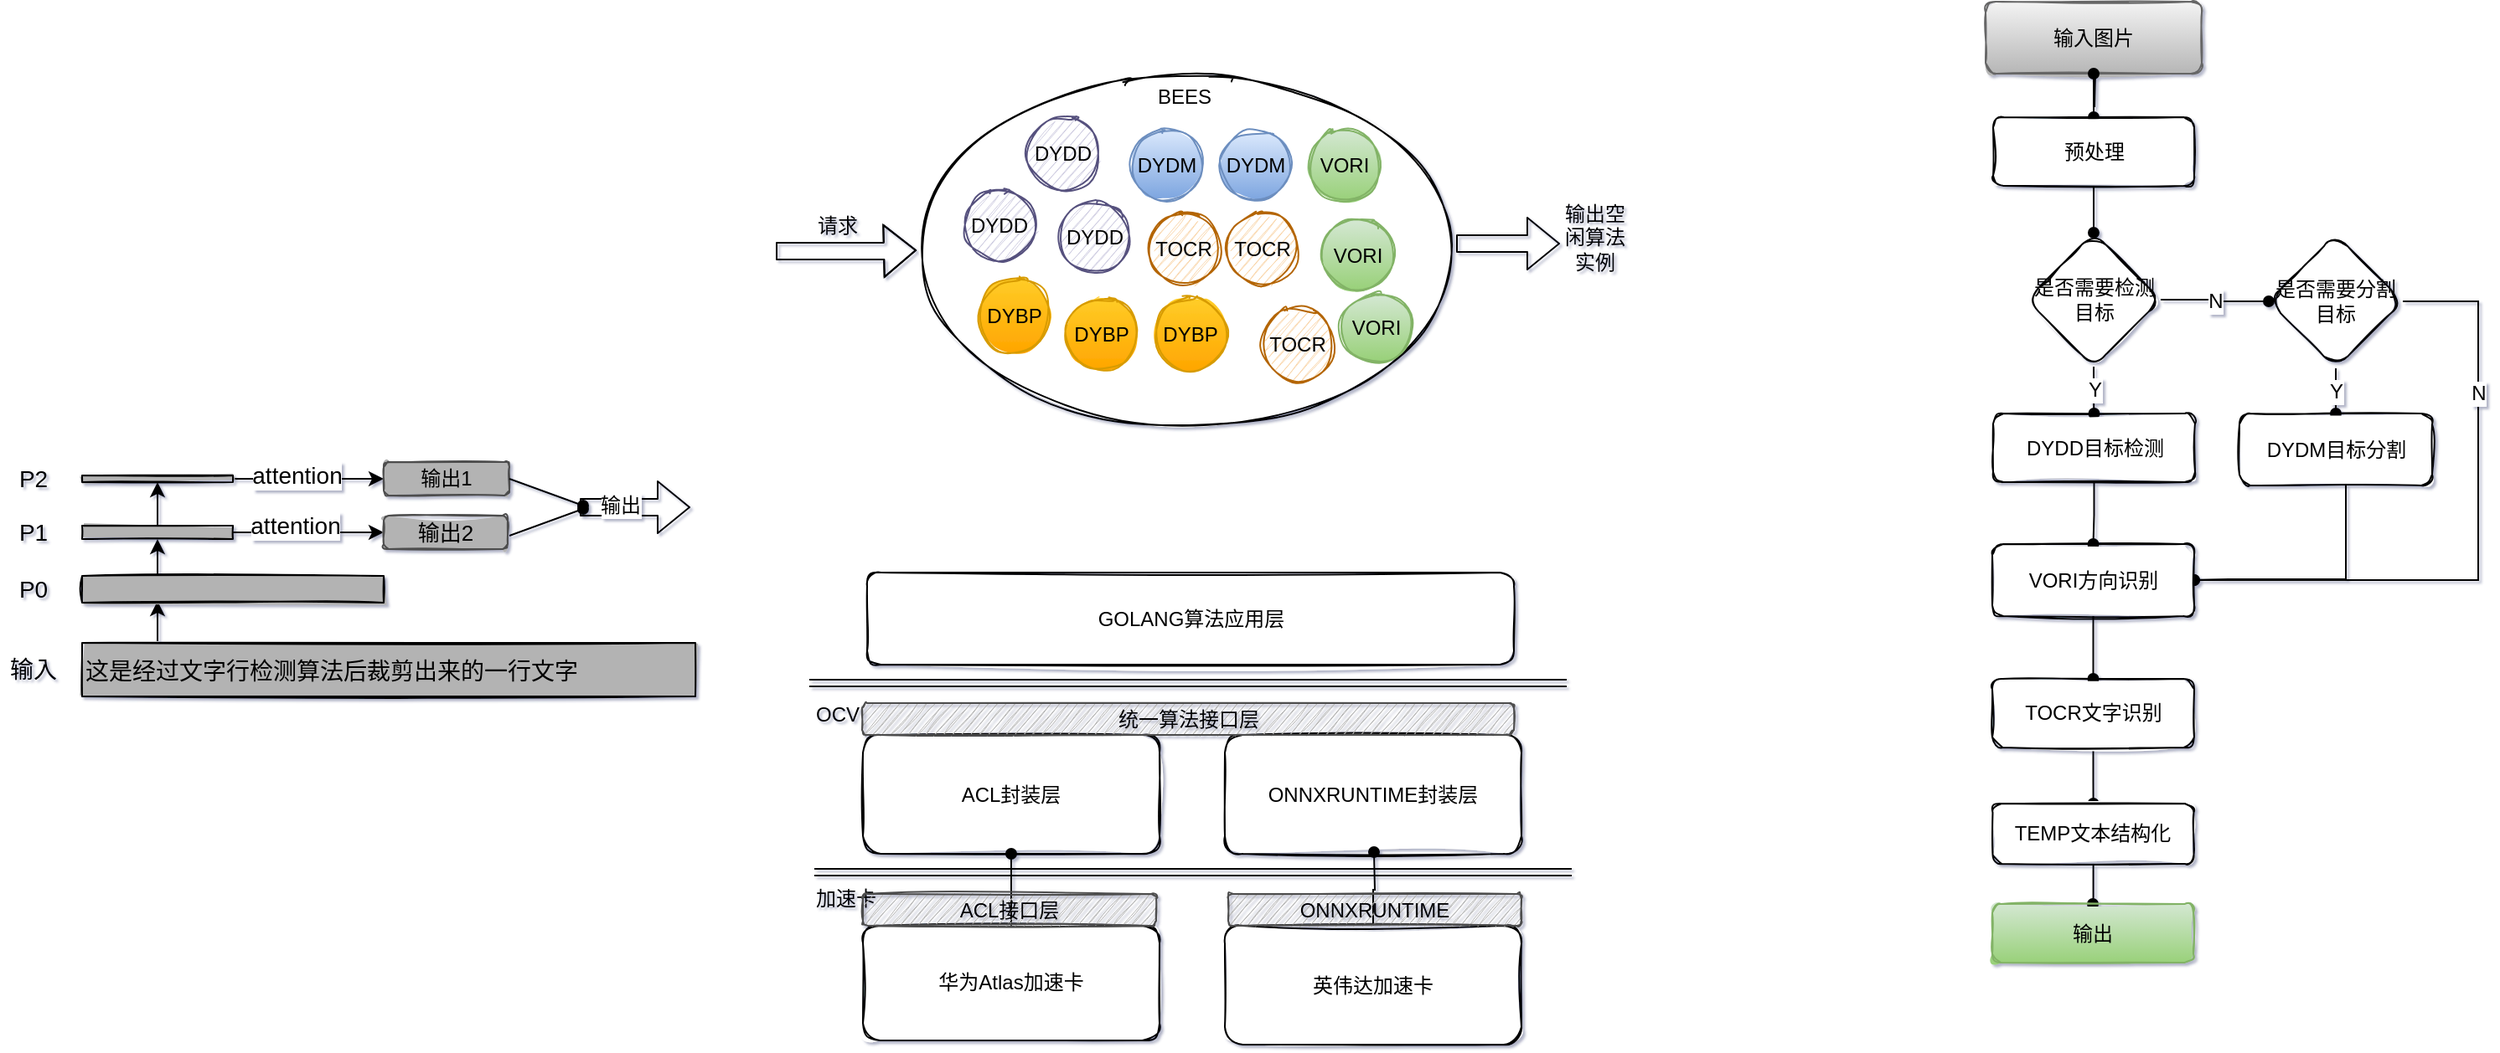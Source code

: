 <mxfile version="14.9.6" type="github">
  <diagram name="Page-1" id="12e1b939-464a-85fe-373e-61e167be1490">
    <mxGraphModel dx="1422" dy="738" grid="0" gridSize="10" guides="1" tooltips="1" connect="1" arrows="1" fold="1" page="1" pageScale="1.5" pageWidth="1169" pageHeight="826" background="none" math="0" shadow="1">
      <root>
        <mxCell id="0" />
        <mxCell id="1" parent="0" />
        <mxCell id="3XGmtLu8GrF6CK6sY6nf-18" style="edgeStyle=orthogonalEdgeStyle;rounded=0;orthogonalLoop=1;jettySize=auto;html=1;exitX=0.25;exitY=0;exitDx=0;exitDy=0;entryX=0.5;entryY=1;entryDx=0;entryDy=0;endArrow=classic;endFill=1;" edge="1" parent="1">
          <mxGeometry relative="1" as="geometry">
            <mxPoint x="145" y="809" as="sourcePoint" />
            <mxPoint x="145" y="785" as="targetPoint" />
          </mxGeometry>
        </mxCell>
        <mxCell id="3XGmtLu8GrF6CK6sY6nf-9" value="&lt;font style=&quot;font-size: 14px&quot;&gt;这是经过文字行检测算法后裁剪出来的一行文字&lt;/font&gt;" style="rounded=0;whiteSpace=wrap;html=1;shadow=0;sketch=1;fillColor=#B3B3B3;fillStyle=solid;align=left;fontSize=16;" vertex="1" parent="1">
          <mxGeometry x="100" y="810" width="366" height="32" as="geometry" />
        </mxCell>
        <mxCell id="3XGmtLu8GrF6CK6sY6nf-19" style="edgeStyle=orthogonalEdgeStyle;rounded=0;orthogonalLoop=1;jettySize=auto;html=1;exitX=0.25;exitY=0;exitDx=0;exitDy=0;endArrow=classic;endFill=1;" edge="1" parent="1" source="3XGmtLu8GrF6CK6sY6nf-10" target="3XGmtLu8GrF6CK6sY6nf-11">
          <mxGeometry relative="1" as="geometry" />
        </mxCell>
        <mxCell id="3XGmtLu8GrF6CK6sY6nf-10" value="" style="rounded=0;whiteSpace=wrap;html=1;shadow=0;sketch=1;fillColor=#B3B3B3;fillStyle=solid;align=left;labelBorderColor=#000000;fontStyle=1;fontSize=14;" vertex="1" parent="1">
          <mxGeometry x="100" y="770" width="180" height="16" as="geometry" />
        </mxCell>
        <mxCell id="3XGmtLu8GrF6CK6sY6nf-20" style="edgeStyle=orthogonalEdgeStyle;rounded=0;orthogonalLoop=1;jettySize=auto;html=1;exitX=0.5;exitY=0;exitDx=0;exitDy=0;entryX=0.5;entryY=1;entryDx=0;entryDy=0;endArrow=classic;endFill=1;" edge="1" parent="1" source="3XGmtLu8GrF6CK6sY6nf-11" target="3XGmtLu8GrF6CK6sY6nf-12">
          <mxGeometry relative="1" as="geometry" />
        </mxCell>
        <mxCell id="3XGmtLu8GrF6CK6sY6nf-24" style="edgeStyle=orthogonalEdgeStyle;rounded=0;orthogonalLoop=1;jettySize=auto;html=1;exitX=1;exitY=0.5;exitDx=0;exitDy=0;entryX=0;entryY=0.5;entryDx=0;entryDy=0;fontSize=16;endArrow=classic;endFill=1;" edge="1" parent="1" source="3XGmtLu8GrF6CK6sY6nf-11" target="3XGmtLu8GrF6CK6sY6nf-22">
          <mxGeometry relative="1" as="geometry" />
        </mxCell>
        <mxCell id="3XGmtLu8GrF6CK6sY6nf-30" value="attention" style="edgeLabel;html=1;align=center;verticalAlign=middle;resizable=0;points=[];fontSize=14;" vertex="1" connectable="0" parent="3XGmtLu8GrF6CK6sY6nf-24">
          <mxGeometry x="-0.187" y="4" relative="1" as="geometry">
            <mxPoint as="offset" />
          </mxGeometry>
        </mxCell>
        <mxCell id="3XGmtLu8GrF6CK6sY6nf-11" value="" style="rounded=0;whiteSpace=wrap;html=1;shadow=0;sketch=1;fillColor=#B3B3B3;fillStyle=solid;align=left;labelBorderColor=#000000;fontStyle=1;fontSize=14;" vertex="1" parent="1">
          <mxGeometry x="100" y="740" width="90" height="8" as="geometry" />
        </mxCell>
        <mxCell id="3XGmtLu8GrF6CK6sY6nf-23" style="edgeStyle=orthogonalEdgeStyle;rounded=0;orthogonalLoop=1;jettySize=auto;html=1;exitX=1;exitY=0.25;exitDx=0;exitDy=0;entryX=0;entryY=0.5;entryDx=0;entryDy=0;fontSize=16;endArrow=classic;endFill=1;" edge="1" parent="1" source="3XGmtLu8GrF6CK6sY6nf-12" target="3XGmtLu8GrF6CK6sY6nf-21">
          <mxGeometry relative="1" as="geometry">
            <Array as="points">
              <mxPoint x="190" y="712" />
            </Array>
          </mxGeometry>
        </mxCell>
        <mxCell id="3XGmtLu8GrF6CK6sY6nf-29" value="attention" style="edgeLabel;html=1;align=center;verticalAlign=middle;resizable=0;points=[];fontSize=14;" vertex="1" connectable="0" parent="3XGmtLu8GrF6CK6sY6nf-23">
          <mxGeometry x="-0.152" y="2" relative="1" as="geometry">
            <mxPoint as="offset" />
          </mxGeometry>
        </mxCell>
        <mxCell id="3XGmtLu8GrF6CK6sY6nf-12" value="" style="rounded=0;whiteSpace=wrap;html=1;shadow=0;sketch=1;fillColor=#B3B3B3;fillStyle=solid;align=left;labelBorderColor=#000000;fontStyle=1;fontSize=14;" vertex="1" parent="1">
          <mxGeometry x="100" y="710" width="90" height="4" as="geometry" />
        </mxCell>
        <mxCell id="3XGmtLu8GrF6CK6sY6nf-21" value="输出1" style="rounded=1;whiteSpace=wrap;html=1;shadow=0;sketch=1;fontSize=12;strokeColor=#4D4D4D;fillColor=#B3B3B3;gradientDirection=south;align=center;fillStyle=solid;" vertex="1" parent="1">
          <mxGeometry x="280" y="702" width="75" height="20" as="geometry" />
        </mxCell>
        <mxCell id="3XGmtLu8GrF6CK6sY6nf-22" value="输出2" style="rounded=1;whiteSpace=wrap;html=1;shadow=0;sketch=1;fontSize=13;strokeColor=#4D4D4D;fillColor=#B3B3B3;gradientDirection=south;align=center;fillStyle=solid;" vertex="1" parent="1">
          <mxGeometry x="280" y="734" width="74" height="20" as="geometry" />
        </mxCell>
        <mxCell id="3XGmtLu8GrF6CK6sY6nf-25" value="输入" style="text;html=1;strokeColor=none;fillColor=none;align=center;verticalAlign=middle;whiteSpace=wrap;rounded=0;shadow=0;sketch=1;fontSize=14;" vertex="1" parent="1">
          <mxGeometry x="51" y="816" width="40" height="20" as="geometry" />
        </mxCell>
        <mxCell id="3XGmtLu8GrF6CK6sY6nf-26" value="P0" style="text;html=1;strokeColor=none;fillColor=none;align=center;verticalAlign=middle;whiteSpace=wrap;rounded=0;shadow=0;sketch=1;fontSize=14;" vertex="1" parent="1">
          <mxGeometry x="51" y="768" width="40" height="20" as="geometry" />
        </mxCell>
        <mxCell id="3XGmtLu8GrF6CK6sY6nf-27" value="P1" style="text;html=1;strokeColor=none;fillColor=none;align=center;verticalAlign=middle;whiteSpace=wrap;rounded=0;shadow=0;sketch=1;fontSize=14;" vertex="1" parent="1">
          <mxGeometry x="51" y="734" width="40" height="20" as="geometry" />
        </mxCell>
        <mxCell id="3XGmtLu8GrF6CK6sY6nf-28" value="P2" style="text;html=1;strokeColor=none;fillColor=none;align=center;verticalAlign=middle;whiteSpace=wrap;rounded=0;shadow=0;sketch=1;fontSize=14;" vertex="1" parent="1">
          <mxGeometry x="51" y="702" width="40" height="20" as="geometry" />
        </mxCell>
        <mxCell id="3XGmtLu8GrF6CK6sY6nf-36" value="" style="shape=flexArrow;endArrow=classic;html=1;fontSize=12;" edge="1" parent="1">
          <mxGeometry width="50" height="50" relative="1" as="geometry">
            <mxPoint x="397" y="729" as="sourcePoint" />
            <mxPoint x="463" y="729" as="targetPoint" />
          </mxGeometry>
        </mxCell>
        <mxCell id="3XGmtLu8GrF6CK6sY6nf-41" value="输出" style="edgeLabel;html=1;align=center;verticalAlign=middle;resizable=0;points=[];fontSize=12;" vertex="1" connectable="0" parent="3XGmtLu8GrF6CK6sY6nf-36">
          <mxGeometry x="0.221" y="-1" relative="1" as="geometry">
            <mxPoint x="-17" y="-2" as="offset" />
          </mxGeometry>
        </mxCell>
        <mxCell id="3XGmtLu8GrF6CK6sY6nf-39" value="" style="endArrow=oval;html=1;fontSize=12;endFill=1;" edge="1" parent="1">
          <mxGeometry width="50" height="50" relative="1" as="geometry">
            <mxPoint x="355" y="746" as="sourcePoint" />
            <mxPoint x="399" y="730" as="targetPoint" />
          </mxGeometry>
        </mxCell>
        <mxCell id="3XGmtLu8GrF6CK6sY6nf-40" value="" style="endArrow=oval;html=1;fontSize=12;exitX=1;exitY=0.5;exitDx=0;exitDy=0;endFill=1;" edge="1" parent="1" source="3XGmtLu8GrF6CK6sY6nf-21">
          <mxGeometry width="50" height="50" relative="1" as="geometry">
            <mxPoint x="241" y="700" as="sourcePoint" />
            <mxPoint x="399" y="728" as="targetPoint" />
          </mxGeometry>
        </mxCell>
        <mxCell id="3XGmtLu8GrF6CK6sY6nf-42" value="GOLANG算法应用层" style="rounded=1;whiteSpace=wrap;html=1;shadow=0;sketch=1;fontSize=12;gradientDirection=south;align=center;" vertex="1" parent="1">
          <mxGeometry x="568.5" y="768" width="386" height="55" as="geometry" />
        </mxCell>
        <mxCell id="3XGmtLu8GrF6CK6sY6nf-43" value="ACL封装层" style="rounded=1;whiteSpace=wrap;html=1;shadow=0;sketch=1;fontSize=12;gradientDirection=south;align=center;" vertex="1" parent="1">
          <mxGeometry x="566" y="865" width="177" height="71" as="geometry" />
        </mxCell>
        <mxCell id="3XGmtLu8GrF6CK6sY6nf-54" style="edgeStyle=orthogonalEdgeStyle;rounded=0;orthogonalLoop=1;jettySize=auto;html=1;exitX=0.5;exitY=0;exitDx=0;exitDy=0;entryX=0.5;entryY=1;entryDx=0;entryDy=0;fontSize=12;endArrow=oval;endFill=1;" edge="1" parent="1" source="3XGmtLu8GrF6CK6sY6nf-45" target="3XGmtLu8GrF6CK6sY6nf-43">
          <mxGeometry relative="1" as="geometry" />
        </mxCell>
        <mxCell id="3XGmtLu8GrF6CK6sY6nf-45" value="华为Atlas加速卡" style="rounded=1;whiteSpace=wrap;html=1;shadow=0;sketch=1;fontSize=12;gradientDirection=south;align=center;" vertex="1" parent="1">
          <mxGeometry x="566" y="979" width="177" height="68.5" as="geometry" />
        </mxCell>
        <mxCell id="3XGmtLu8GrF6CK6sY6nf-46" value="ONNXRUNTIME封装层" style="rounded=1;whiteSpace=wrap;html=1;shadow=0;sketch=1;fontSize=12;gradientDirection=south;align=center;" vertex="1" parent="1">
          <mxGeometry x="782" y="865" width="177" height="71" as="geometry" />
        </mxCell>
        <mxCell id="3XGmtLu8GrF6CK6sY6nf-53" style="edgeStyle=orthogonalEdgeStyle;rounded=0;orthogonalLoop=1;jettySize=auto;html=1;exitX=0.5;exitY=0;exitDx=0;exitDy=0;fontSize=12;endArrow=oval;endFill=1;" edge="1" parent="1" source="3XGmtLu8GrF6CK6sY6nf-47">
          <mxGeometry relative="1" as="geometry">
            <mxPoint x="871" y="935" as="targetPoint" />
          </mxGeometry>
        </mxCell>
        <mxCell id="3XGmtLu8GrF6CK6sY6nf-47" value="英伟达加速卡" style="rounded=1;whiteSpace=wrap;html=1;shadow=0;sketch=1;fontSize=12;gradientDirection=south;align=center;" vertex="1" parent="1">
          <mxGeometry x="782" y="979" width="177" height="71" as="geometry" />
        </mxCell>
        <mxCell id="3XGmtLu8GrF6CK6sY6nf-48" value="" style="shape=link;html=1;fontSize=12;endArrow=oval;endFill=1;" edge="1" parent="1">
          <mxGeometry width="100" relative="1" as="geometry">
            <mxPoint x="537" y="947" as="sourcePoint" />
            <mxPoint x="989" y="947" as="targetPoint" />
          </mxGeometry>
        </mxCell>
        <mxCell id="3XGmtLu8GrF6CK6sY6nf-50" value="加速卡" style="text;strokeColor=none;fillColor=none;align=left;verticalAlign=top;spacingLeft=4;spacingRight=4;overflow=hidden;rotatable=0;points=[[0,0.5],[1,0.5]];portConstraint=eastwest;rounded=0;shadow=0;sketch=1;fontSize=12;" vertex="1" parent="1">
          <mxGeometry x="532" y="949" width="60" height="26" as="geometry" />
        </mxCell>
        <mxCell id="3XGmtLu8GrF6CK6sY6nf-51" value="" style="shape=link;html=1;fontSize=12;endArrow=oval;endFill=1;" edge="1" parent="1">
          <mxGeometry width="100" relative="1" as="geometry">
            <mxPoint x="534" y="834" as="sourcePoint" />
            <mxPoint x="986.0" y="834" as="targetPoint" />
          </mxGeometry>
        </mxCell>
        <mxCell id="3XGmtLu8GrF6CK6sY6nf-52" value="OCV" style="text;strokeColor=none;fillColor=none;align=left;verticalAlign=top;spacingLeft=4;spacingRight=4;overflow=hidden;rotatable=0;points=[[0,0.5],[1,0.5]];portConstraint=eastwest;rounded=0;shadow=0;sketch=1;fontSize=12;" vertex="1" parent="1">
          <mxGeometry x="532" y="839" width="41" height="26" as="geometry" />
        </mxCell>
        <mxCell id="3XGmtLu8GrF6CK6sY6nf-55" value="统一算法接口层" style="rounded=1;whiteSpace=wrap;html=1;shadow=0;sketch=1;fontSize=12;strokeColor=#4D4D4D;fillColor=#B3B3B3;gradientDirection=south;align=center;" vertex="1" parent="1">
          <mxGeometry x="565.5" y="846" width="389" height="19" as="geometry" />
        </mxCell>
        <mxCell id="3XGmtLu8GrF6CK6sY6nf-56" value="ACL接口层" style="rounded=1;whiteSpace=wrap;html=1;shadow=0;sketch=1;fontSize=12;strokeColor=#4D4D4D;fillColor=#B3B3B3;gradientDirection=south;align=center;" vertex="1" parent="1">
          <mxGeometry x="566" y="960" width="175" height="19" as="geometry" />
        </mxCell>
        <mxCell id="3XGmtLu8GrF6CK6sY6nf-57" value="ONNXRUNTIME" style="rounded=1;whiteSpace=wrap;html=1;shadow=0;sketch=1;fontSize=12;strokeColor=#4D4D4D;fillColor=#B3B3B3;gradientDirection=south;align=center;" vertex="1" parent="1">
          <mxGeometry x="784" y="960" width="175" height="19" as="geometry" />
        </mxCell>
        <mxCell id="3XGmtLu8GrF6CK6sY6nf-58" value="" style="ellipse;whiteSpace=wrap;html=1;rounded=0;shadow=0;sketch=1;fontSize=12;gradientDirection=south;align=center;" vertex="1" parent="1">
          <mxGeometry x="598" y="466" width="322" height="219" as="geometry" />
        </mxCell>
        <mxCell id="3XGmtLu8GrF6CK6sY6nf-59" value="DYDM" style="ellipse;whiteSpace=wrap;html=1;aspect=fixed;rounded=0;shadow=0;sketch=1;fontSize=12;gradientDirection=south;align=center;fillColor=#dae8fc;strokeColor=#6c8ebf;gradientColor=#7ea6e0;" vertex="1" parent="1">
          <mxGeometry x="726" y="503" width="43" height="43" as="geometry" />
        </mxCell>
        <mxCell id="3XGmtLu8GrF6CK6sY6nf-60" value="DYDM" style="ellipse;whiteSpace=wrap;html=1;aspect=fixed;rounded=0;shadow=0;sketch=1;fontSize=12;gradientDirection=south;align=center;gradientColor=#7ea6e0;fillColor=#dae8fc;strokeColor=#6c8ebf;" vertex="1" parent="1">
          <mxGeometry x="779" y="503" width="43" height="43" as="geometry" />
        </mxCell>
        <mxCell id="3XGmtLu8GrF6CK6sY6nf-62" value="DYDD" style="ellipse;whiteSpace=wrap;html=1;aspect=fixed;rounded=0;shadow=0;sketch=1;fontSize=12;gradientDirection=south;align=center;fillColor=#d0cee2;strokeColor=#56517e;" vertex="1" parent="1">
          <mxGeometry x="626" y="539" width="43" height="43" as="geometry" />
        </mxCell>
        <mxCell id="3XGmtLu8GrF6CK6sY6nf-63" value="DYDD" style="ellipse;whiteSpace=wrap;html=1;aspect=fixed;rounded=0;shadow=0;sketch=1;fontSize=12;gradientDirection=south;align=center;fillColor=#d0cee2;strokeColor=#56517e;" vertex="1" parent="1">
          <mxGeometry x="683" y="546" width="43" height="43" as="geometry" />
        </mxCell>
        <mxCell id="3XGmtLu8GrF6CK6sY6nf-64" value="TOCR" style="ellipse;whiteSpace=wrap;html=1;aspect=fixed;rounded=0;shadow=0;sketch=1;fontSize=12;gradientDirection=south;align=center;fillColor=#fad7ac;strokeColor=#b46504;" vertex="1" parent="1">
          <mxGeometry x="736" y="553" width="43" height="43" as="geometry" />
        </mxCell>
        <mxCell id="3XGmtLu8GrF6CK6sY6nf-65" value="TOCR" style="ellipse;whiteSpace=wrap;html=1;aspect=fixed;rounded=0;shadow=0;sketch=1;fontSize=12;gradientDirection=south;align=center;fillColor=#fad7ac;strokeColor=#b46504;" vertex="1" parent="1">
          <mxGeometry x="783" y="553" width="43" height="43" as="geometry" />
        </mxCell>
        <mxCell id="3XGmtLu8GrF6CK6sY6nf-66" value="VORI" style="ellipse;whiteSpace=wrap;html=1;aspect=fixed;rounded=0;shadow=0;sketch=1;fontSize=12;gradientDirection=south;align=center;gradientColor=#97d077;fillColor=#d5e8d4;strokeColor=#82b366;" vertex="1" parent="1">
          <mxGeometry x="832" y="503" width="43" height="43" as="geometry" />
        </mxCell>
        <mxCell id="3XGmtLu8GrF6CK6sY6nf-67" value="VORI" style="ellipse;whiteSpace=wrap;html=1;aspect=fixed;rounded=0;shadow=0;sketch=1;fontSize=12;gradientDirection=south;align=center;gradientColor=#97d077;fillColor=#d5e8d4;strokeColor=#82b366;" vertex="1" parent="1">
          <mxGeometry x="840" y="557" width="43" height="43" as="geometry" />
        </mxCell>
        <mxCell id="3XGmtLu8GrF6CK6sY6nf-68" value="DYBP" style="ellipse;whiteSpace=wrap;html=1;aspect=fixed;rounded=0;shadow=0;sketch=1;fontSize=12;gradientDirection=south;align=center;gradientColor=#ffa500;fillColor=#ffcd28;strokeColor=#d79b00;" vertex="1" parent="1">
          <mxGeometry x="687" y="604" width="43" height="43" as="geometry" />
        </mxCell>
        <mxCell id="3XGmtLu8GrF6CK6sY6nf-69" value="DYBP" style="ellipse;whiteSpace=wrap;html=1;aspect=fixed;rounded=0;shadow=0;sketch=1;fontSize=12;gradientDirection=south;align=center;gradientColor=#ffa500;fillColor=#ffcd28;strokeColor=#d79b00;" vertex="1" parent="1">
          <mxGeometry x="740" y="604" width="43" height="43" as="geometry" />
        </mxCell>
        <mxCell id="3XGmtLu8GrF6CK6sY6nf-70" value="" style="shape=flexArrow;endArrow=classic;html=1;fontSize=12;entryX=0;entryY=0.5;entryDx=0;entryDy=0;" edge="1" parent="1" target="3XGmtLu8GrF6CK6sY6nf-58">
          <mxGeometry width="50" height="50" relative="1" as="geometry">
            <mxPoint x="514" y="576" as="sourcePoint" />
            <mxPoint x="598" y="575" as="targetPoint" />
            <Array as="points">
              <mxPoint x="576" y="576" />
            </Array>
          </mxGeometry>
        </mxCell>
        <mxCell id="3XGmtLu8GrF6CK6sY6nf-71" value="BEES" style="text;html=1;strokeColor=none;fillColor=none;align=center;verticalAlign=middle;whiteSpace=wrap;rounded=0;shadow=0;sketch=1;fontSize=12;" vertex="1" parent="1">
          <mxGeometry x="738" y="474" width="40" height="20" as="geometry" />
        </mxCell>
        <mxCell id="3XGmtLu8GrF6CK6sY6nf-72" value="TOCR" style="ellipse;whiteSpace=wrap;html=1;aspect=fixed;rounded=0;shadow=0;sketch=1;fontSize=12;gradientDirection=south;align=center;fillColor=#fad7ac;strokeColor=#b46504;" vertex="1" parent="1">
          <mxGeometry x="804" y="610" width="43" height="43" as="geometry" />
        </mxCell>
        <mxCell id="3XGmtLu8GrF6CK6sY6nf-73" value="DYDD" style="ellipse;whiteSpace=wrap;html=1;aspect=fixed;rounded=0;shadow=0;sketch=1;fontSize=12;gradientDirection=south;align=center;fillColor=#d0cee2;strokeColor=#56517e;" vertex="1" parent="1">
          <mxGeometry x="664" y="496" width="43" height="43" as="geometry" />
        </mxCell>
        <mxCell id="3XGmtLu8GrF6CK6sY6nf-74" value="DYBP" style="ellipse;whiteSpace=wrap;html=1;aspect=fixed;rounded=0;shadow=0;sketch=1;fontSize=12;gradientDirection=south;align=center;gradientColor=#ffa500;fillColor=#ffcd28;strokeColor=#d79b00;" vertex="1" parent="1">
          <mxGeometry x="635" y="593" width="43" height="43" as="geometry" />
        </mxCell>
        <mxCell id="3XGmtLu8GrF6CK6sY6nf-75" value="VORI" style="ellipse;whiteSpace=wrap;html=1;aspect=fixed;rounded=0;shadow=0;sketch=1;fontSize=12;gradientDirection=south;align=center;gradientColor=#97d077;fillColor=#d5e8d4;strokeColor=#82b366;" vertex="1" parent="1">
          <mxGeometry x="851" y="600" width="43" height="43" as="geometry" />
        </mxCell>
        <mxCell id="3XGmtLu8GrF6CK6sY6nf-76" value="" style="shape=flexArrow;endArrow=classic;html=1;fontSize=12;" edge="1" parent="1">
          <mxGeometry width="50" height="50" relative="1" as="geometry">
            <mxPoint x="920" y="571.5" as="sourcePoint" />
            <mxPoint x="982" y="571" as="targetPoint" />
            <Array as="points">
              <mxPoint x="982" y="571.5" />
            </Array>
          </mxGeometry>
        </mxCell>
        <mxCell id="3XGmtLu8GrF6CK6sY6nf-77" value="请求" style="text;html=1;strokeColor=none;fillColor=none;align=center;verticalAlign=middle;whiteSpace=wrap;rounded=0;shadow=0;sketch=1;fontSize=12;" vertex="1" parent="1">
          <mxGeometry x="531" y="551" width="40" height="20" as="geometry" />
        </mxCell>
        <mxCell id="3XGmtLu8GrF6CK6sY6nf-78" value="输出空闲算法实例" style="text;html=1;strokeColor=none;fillColor=none;align=center;verticalAlign=middle;whiteSpace=wrap;rounded=0;shadow=0;sketch=1;fontSize=12;" vertex="1" parent="1">
          <mxGeometry x="982.5" y="557.5" width="40" height="20" as="geometry" />
        </mxCell>
        <mxCell id="3XGmtLu8GrF6CK6sY6nf-81" value="" style="edgeStyle=orthogonalEdgeStyle;rounded=0;orthogonalLoop=1;jettySize=auto;html=1;fontSize=12;endArrow=oval;endFill=1;" edge="1" parent="1" source="3XGmtLu8GrF6CK6sY6nf-79" target="3XGmtLu8GrF6CK6sY6nf-80">
          <mxGeometry relative="1" as="geometry" />
        </mxCell>
        <mxCell id="3XGmtLu8GrF6CK6sY6nf-79" value="输入图片" style="rounded=1;whiteSpace=wrap;html=1;shadow=0;sketch=1;fontSize=12;gradientDirection=south;align=center;gradientColor=#b3b3b3;fillColor=#f5f5f5;strokeColor=#666666;" vertex="1" parent="1">
          <mxGeometry x="1236" y="427" width="129" height="43" as="geometry" />
        </mxCell>
        <mxCell id="3XGmtLu8GrF6CK6sY6nf-96" value="" style="edgeStyle=orthogonalEdgeStyle;rounded=0;orthogonalLoop=1;jettySize=auto;html=1;fontSize=12;endArrow=oval;endFill=1;" edge="1" parent="1" source="3XGmtLu8GrF6CK6sY6nf-80" target="3XGmtLu8GrF6CK6sY6nf-95">
          <mxGeometry relative="1" as="geometry" />
        </mxCell>
        <mxCell id="3XGmtLu8GrF6CK6sY6nf-118" value="" style="edgeStyle=orthogonalEdgeStyle;rounded=0;orthogonalLoop=1;jettySize=auto;html=1;fontSize=12;endArrow=oval;endFill=1;" edge="1" parent="1" target="3XGmtLu8GrF6CK6sY6nf-79">
          <mxGeometry relative="1" as="geometry">
            <mxPoint x="1301" y="490" as="sourcePoint" />
          </mxGeometry>
        </mxCell>
        <mxCell id="3XGmtLu8GrF6CK6sY6nf-80" value="预处理" style="rounded=1;whiteSpace=wrap;html=1;shadow=0;gradientDirection=south;sketch=1;" vertex="1" parent="1">
          <mxGeometry x="1240.5" y="496" width="120" height="41" as="geometry" />
        </mxCell>
        <mxCell id="3XGmtLu8GrF6CK6sY6nf-98" value="Y" style="edgeStyle=orthogonalEdgeStyle;rounded=0;orthogonalLoop=1;jettySize=auto;html=1;fontSize=12;endArrow=oval;endFill=1;" edge="1" parent="1" source="3XGmtLu8GrF6CK6sY6nf-95" target="3XGmtLu8GrF6CK6sY6nf-97">
          <mxGeometry relative="1" as="geometry" />
        </mxCell>
        <mxCell id="3XGmtLu8GrF6CK6sY6nf-100" value="N" style="edgeStyle=orthogonalEdgeStyle;rounded=0;orthogonalLoop=1;jettySize=auto;html=1;fontSize=12;endArrow=oval;endFill=1;" edge="1" parent="1" source="3XGmtLu8GrF6CK6sY6nf-95" target="3XGmtLu8GrF6CK6sY6nf-99">
          <mxGeometry relative="1" as="geometry" />
        </mxCell>
        <mxCell id="3XGmtLu8GrF6CK6sY6nf-95" value="是否需要检测目标" style="rhombus;whiteSpace=wrap;html=1;rounded=1;shadow=0;gradientDirection=south;sketch=1;" vertex="1" parent="1">
          <mxGeometry x="1260.5" y="565" width="80" height="80" as="geometry" />
        </mxCell>
        <mxCell id="3XGmtLu8GrF6CK6sY6nf-108" style="edgeStyle=orthogonalEdgeStyle;rounded=0;orthogonalLoop=1;jettySize=auto;html=1;entryX=0.5;entryY=0;entryDx=0;entryDy=0;fontSize=12;endArrow=oval;endFill=1;" edge="1" parent="1" source="3XGmtLu8GrF6CK6sY6nf-97" target="3XGmtLu8GrF6CK6sY6nf-107">
          <mxGeometry relative="1" as="geometry" />
        </mxCell>
        <mxCell id="3XGmtLu8GrF6CK6sY6nf-97" value="DYDD目标检测" style="rounded=1;whiteSpace=wrap;html=1;shadow=0;gradientDirection=south;sketch=1;" vertex="1" parent="1">
          <mxGeometry x="1240.5" y="673" width="120.5" height="41" as="geometry" />
        </mxCell>
        <mxCell id="3XGmtLu8GrF6CK6sY6nf-104" value="Y" style="edgeStyle=orthogonalEdgeStyle;rounded=0;orthogonalLoop=1;jettySize=auto;html=1;fontSize=12;endArrow=oval;endFill=1;" edge="1" parent="1" source="3XGmtLu8GrF6CK6sY6nf-99" target="3XGmtLu8GrF6CK6sY6nf-103">
          <mxGeometry relative="1" as="geometry" />
        </mxCell>
        <mxCell id="3XGmtLu8GrF6CK6sY6nf-111" value="N" style="edgeStyle=orthogonalEdgeStyle;rounded=0;orthogonalLoop=1;jettySize=auto;html=1;exitX=1;exitY=0.5;exitDx=0;exitDy=0;entryX=1;entryY=0.5;entryDx=0;entryDy=0;fontSize=12;endArrow=oval;endFill=1;" edge="1" parent="1" source="3XGmtLu8GrF6CK6sY6nf-99" target="3XGmtLu8GrF6CK6sY6nf-107">
          <mxGeometry x="-0.475" relative="1" as="geometry">
            <Array as="points">
              <mxPoint x="1530" y="606" />
              <mxPoint x="1530" y="772" />
            </Array>
            <mxPoint as="offset" />
          </mxGeometry>
        </mxCell>
        <mxCell id="3XGmtLu8GrF6CK6sY6nf-99" value="是否需要分割目标" style="rhombus;whiteSpace=wrap;html=1;rounded=1;shadow=0;gradientDirection=south;sketch=1;" vertex="1" parent="1">
          <mxGeometry x="1405" y="566" width="80" height="80" as="geometry" />
        </mxCell>
        <mxCell id="3XGmtLu8GrF6CK6sY6nf-109" style="edgeStyle=orthogonalEdgeStyle;rounded=0;orthogonalLoop=1;jettySize=auto;html=1;entryX=1;entryY=0.5;entryDx=0;entryDy=0;fontSize=12;endArrow=oval;endFill=1;" edge="1" parent="1" source="3XGmtLu8GrF6CK6sY6nf-103" target="3XGmtLu8GrF6CK6sY6nf-107">
          <mxGeometry relative="1" as="geometry">
            <Array as="points">
              <mxPoint x="1451" y="772" />
              <mxPoint x="1381" y="772" />
            </Array>
          </mxGeometry>
        </mxCell>
        <mxCell id="3XGmtLu8GrF6CK6sY6nf-103" value="DYDM目标分割" style="whiteSpace=wrap;html=1;rounded=1;shadow=0;gradientDirection=south;sketch=1;" vertex="1" parent="1">
          <mxGeometry x="1387.5" y="673" width="115" height="43" as="geometry" />
        </mxCell>
        <mxCell id="3XGmtLu8GrF6CK6sY6nf-113" style="edgeStyle=orthogonalEdgeStyle;rounded=0;orthogonalLoop=1;jettySize=auto;html=1;entryX=0.5;entryY=0;entryDx=0;entryDy=0;fontSize=12;endArrow=oval;endFill=1;" edge="1" parent="1" source="3XGmtLu8GrF6CK6sY6nf-107" target="3XGmtLu8GrF6CK6sY6nf-112">
          <mxGeometry relative="1" as="geometry" />
        </mxCell>
        <mxCell id="3XGmtLu8GrF6CK6sY6nf-107" value="VORI方向识别" style="rounded=1;whiteSpace=wrap;html=1;shadow=0;gradientDirection=south;sketch=1;" vertex="1" parent="1">
          <mxGeometry x="1240" y="751" width="120.5" height="43" as="geometry" />
        </mxCell>
        <mxCell id="3XGmtLu8GrF6CK6sY6nf-115" value="" style="edgeStyle=orthogonalEdgeStyle;rounded=0;orthogonalLoop=1;jettySize=auto;html=1;fontSize=12;endArrow=oval;endFill=1;" edge="1" parent="1" source="3XGmtLu8GrF6CK6sY6nf-112" target="3XGmtLu8GrF6CK6sY6nf-114">
          <mxGeometry relative="1" as="geometry" />
        </mxCell>
        <mxCell id="3XGmtLu8GrF6CK6sY6nf-112" value="TOCR文字识别" style="rounded=1;whiteSpace=wrap;html=1;shadow=0;gradientDirection=south;sketch=1;" vertex="1" parent="1">
          <mxGeometry x="1240" y="831.5" width="120.5" height="41" as="geometry" />
        </mxCell>
        <mxCell id="3XGmtLu8GrF6CK6sY6nf-117" value="" style="edgeStyle=orthogonalEdgeStyle;rounded=0;orthogonalLoop=1;jettySize=auto;html=1;fontSize=12;endArrow=oval;endFill=1;" edge="1" parent="1" source="3XGmtLu8GrF6CK6sY6nf-114" target="3XGmtLu8GrF6CK6sY6nf-116">
          <mxGeometry relative="1" as="geometry" />
        </mxCell>
        <mxCell id="3XGmtLu8GrF6CK6sY6nf-114" value="TEMP文本结构化" style="whiteSpace=wrap;html=1;rounded=1;shadow=0;gradientDirection=south;sketch=1;" vertex="1" parent="1">
          <mxGeometry x="1240.25" y="906" width="120" height="36" as="geometry" />
        </mxCell>
        <mxCell id="3XGmtLu8GrF6CK6sY6nf-116" value="输出" style="whiteSpace=wrap;html=1;rounded=1;shadow=0;gradientDirection=south;sketch=1;gradientColor=#97d077;fillColor=#d5e8d4;strokeColor=#82b366;" vertex="1" parent="1">
          <mxGeometry x="1240" y="966" width="120" height="35" as="geometry" />
        </mxCell>
      </root>
    </mxGraphModel>
  </diagram>
</mxfile>
